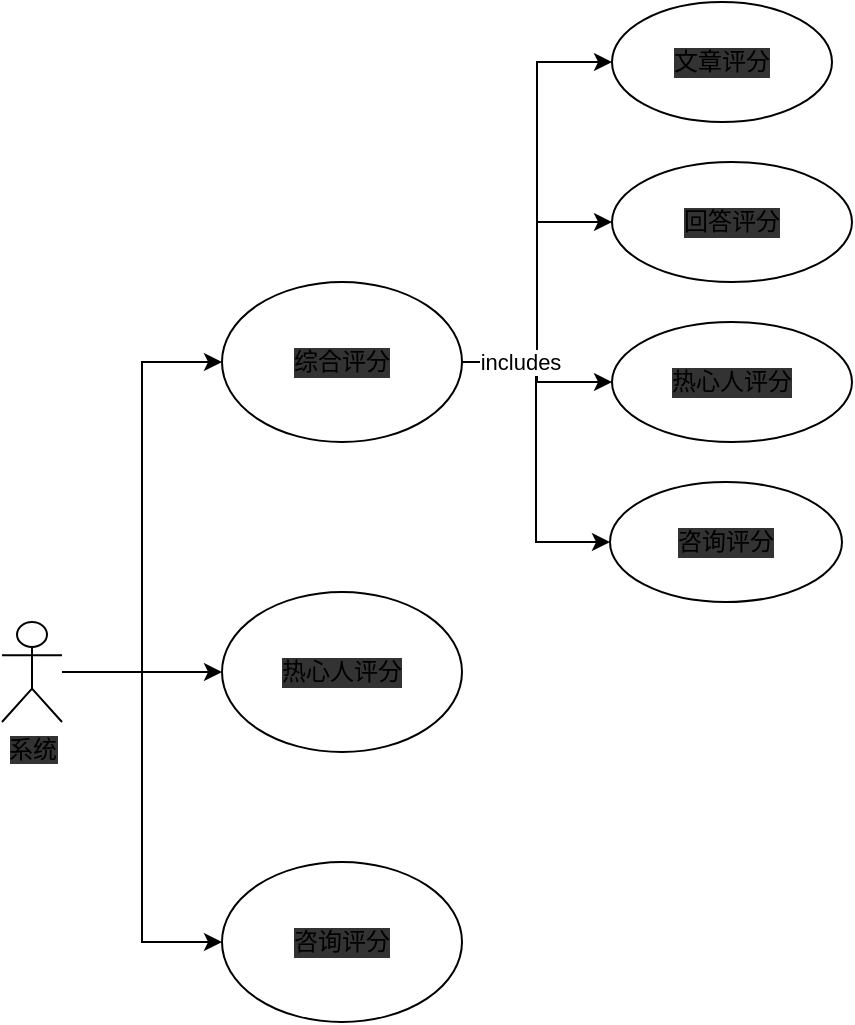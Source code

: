 <mxfile version="13.1.3">
    <diagram id="6hGFLwfOUW9BJ-s0fimq" name="Page-1">
        <mxGraphModel dx="1378" dy="860" grid="1" gridSize="10" guides="1" tooltips="1" connect="1" arrows="1" fold="1" page="1" pageScale="1" pageWidth="827" pageHeight="1169" math="0" shadow="0">
            <root>
                <mxCell id="0"/>
                <mxCell id="1" parent="0"/>
                <mxCell id="10" style="edgeStyle=orthogonalEdgeStyle;rounded=0;orthogonalLoop=1;jettySize=auto;html=1;entryX=0;entryY=0.5;entryDx=0;entryDy=0;" edge="1" parent="1" source="2" target="3">
                    <mxGeometry relative="1" as="geometry"/>
                </mxCell>
                <mxCell id="11" style="edgeStyle=orthogonalEdgeStyle;rounded=0;orthogonalLoop=1;jettySize=auto;html=1;entryX=0;entryY=0.5;entryDx=0;entryDy=0;" edge="1" parent="1" source="2" target="4">
                    <mxGeometry relative="1" as="geometry"/>
                </mxCell>
                <mxCell id="12" style="edgeStyle=orthogonalEdgeStyle;rounded=0;orthogonalLoop=1;jettySize=auto;html=1;entryX=0;entryY=0.5;entryDx=0;entryDy=0;" edge="1" parent="1" source="2" target="5">
                    <mxGeometry relative="1" as="geometry"/>
                </mxCell>
                <mxCell id="2" value="系统" style="shape=umlActor;verticalLabelPosition=bottom;labelBackgroundColor=#333333;verticalAlign=top;html=1;outlineConnect=0;" vertex="1" parent="1">
                    <mxGeometry x="50" y="340" width="30" height="50" as="geometry"/>
                </mxCell>
                <mxCell id="13" style="edgeStyle=orthogonalEdgeStyle;rounded=0;orthogonalLoop=1;jettySize=auto;html=1;entryX=0;entryY=0.5;entryDx=0;entryDy=0;" edge="1" parent="1" source="3" target="6">
                    <mxGeometry relative="1" as="geometry"/>
                </mxCell>
                <mxCell id="14" style="edgeStyle=orthogonalEdgeStyle;rounded=0;orthogonalLoop=1;jettySize=auto;html=1;entryX=0;entryY=0.5;entryDx=0;entryDy=0;" edge="1" parent="1" source="3" target="7">
                    <mxGeometry relative="1" as="geometry"/>
                </mxCell>
                <mxCell id="15" style="edgeStyle=orthogonalEdgeStyle;rounded=0;orthogonalLoop=1;jettySize=auto;html=1;entryX=0;entryY=0.5;entryDx=0;entryDy=0;" edge="1" parent="1" source="3" target="8">
                    <mxGeometry relative="1" as="geometry"/>
                </mxCell>
                <mxCell id="16" style="edgeStyle=orthogonalEdgeStyle;rounded=0;orthogonalLoop=1;jettySize=auto;html=1;entryX=0;entryY=0.5;entryDx=0;entryDy=0;" edge="1" parent="1" source="3" target="9">
                    <mxGeometry relative="1" as="geometry"/>
                </mxCell>
                <mxCell id="17" value="includes" style="edgeLabel;html=1;align=center;verticalAlign=middle;resizable=0;points=[];" vertex="1" connectable="0" parent="16">
                    <mxGeometry x="-0.646" relative="1" as="geometry">
                        <mxPoint as="offset"/>
                    </mxGeometry>
                </mxCell>
                <mxCell id="3" value="综合评分" style="ellipse;whiteSpace=wrap;html=1;labelBackgroundColor=#333333;" vertex="1" parent="1">
                    <mxGeometry x="160" y="170" width="120" height="80" as="geometry"/>
                </mxCell>
                <mxCell id="4" value="热心人评分" style="ellipse;whiteSpace=wrap;html=1;labelBackgroundColor=#333333;" vertex="1" parent="1">
                    <mxGeometry x="160" y="325" width="120" height="80" as="geometry"/>
                </mxCell>
                <mxCell id="5" value="咨询评分" style="ellipse;whiteSpace=wrap;html=1;labelBackgroundColor=#333333;" vertex="1" parent="1">
                    <mxGeometry x="160" y="460" width="120" height="80" as="geometry"/>
                </mxCell>
                <mxCell id="6" value="文章评分" style="ellipse;whiteSpace=wrap;html=1;labelBackgroundColor=#333333;" vertex="1" parent="1">
                    <mxGeometry x="355" y="30" width="110" height="60" as="geometry"/>
                </mxCell>
                <mxCell id="7" value="回答评分" style="ellipse;whiteSpace=wrap;html=1;labelBackgroundColor=#333333;" vertex="1" parent="1">
                    <mxGeometry x="355" y="110" width="120" height="60" as="geometry"/>
                </mxCell>
                <mxCell id="8" value="热心人评分" style="ellipse;whiteSpace=wrap;html=1;labelBackgroundColor=#333333;" vertex="1" parent="1">
                    <mxGeometry x="355" y="190" width="120" height="60" as="geometry"/>
                </mxCell>
                <mxCell id="9" value="咨询评分" style="ellipse;whiteSpace=wrap;html=1;labelBackgroundColor=#333333;" vertex="1" parent="1">
                    <mxGeometry x="354" y="270" width="116" height="60" as="geometry"/>
                </mxCell>
            </root>
        </mxGraphModel>
    </diagram>
</mxfile>